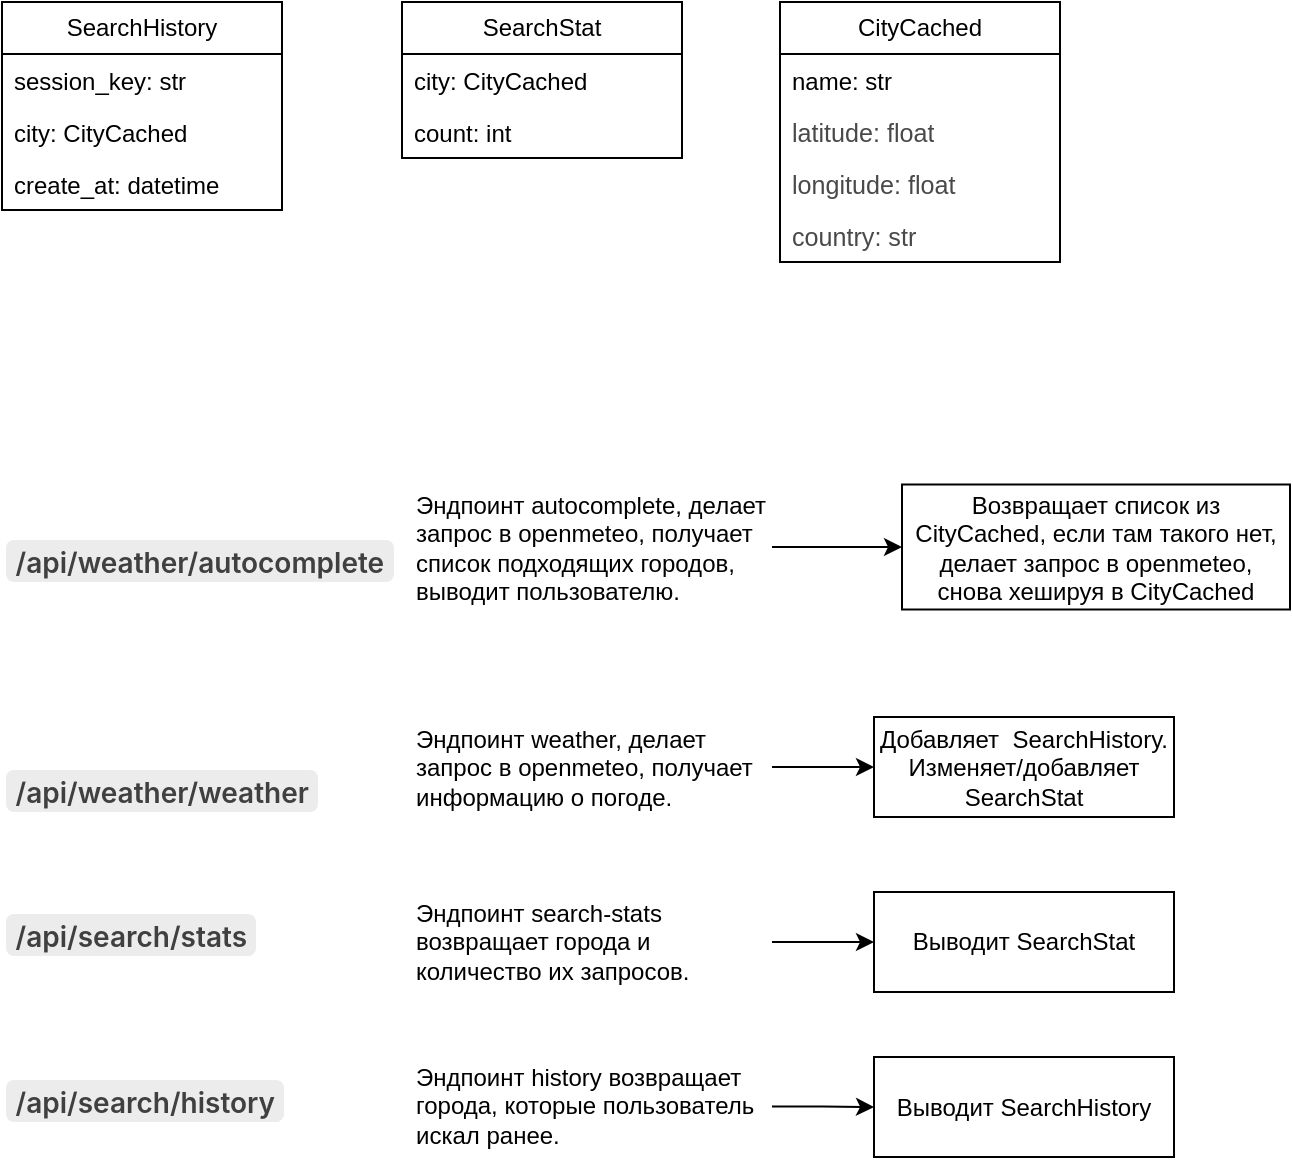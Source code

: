 <mxfile version="27.0.9">
  <diagram name="Страница — 1" id="8Ef5CvVU_wm0IzSZvptB">
    <mxGraphModel dx="628" dy="633" grid="1" gridSize="10" guides="1" tooltips="1" connect="1" arrows="1" fold="1" page="1" pageScale="1" pageWidth="827" pageHeight="1169" math="0" shadow="0">
      <root>
        <mxCell id="0" />
        <mxCell id="1" parent="0" />
        <mxCell id="k9w2KrqP_cFV43fhyjE5-12" value="SearchHistory" style="swimlane;fontStyle=0;childLayout=stackLayout;horizontal=1;startSize=26;fillColor=none;horizontalStack=0;resizeParent=1;resizeParentMax=0;resizeLast=0;collapsible=1;marginBottom=0;whiteSpace=wrap;html=1;" parent="1" vertex="1">
          <mxGeometry x="960" y="120" width="140" height="104" as="geometry" />
        </mxCell>
        <mxCell id="k9w2KrqP_cFV43fhyjE5-13" value="session_key: str" style="text;strokeColor=none;fillColor=none;align=left;verticalAlign=top;spacingLeft=4;spacingRight=4;overflow=hidden;rotatable=0;points=[[0,0.5],[1,0.5]];portConstraint=eastwest;whiteSpace=wrap;html=1;" parent="k9w2KrqP_cFV43fhyjE5-12" vertex="1">
          <mxGeometry y="26" width="140" height="26" as="geometry" />
        </mxCell>
        <mxCell id="k9w2KrqP_cFV43fhyjE5-14" value="&lt;span style=&quot;text-align: center;&quot;&gt;city: CityCached&lt;/span&gt;" style="text;strokeColor=none;fillColor=none;align=left;verticalAlign=top;spacingLeft=4;spacingRight=4;overflow=hidden;rotatable=0;points=[[0,0.5],[1,0.5]];portConstraint=eastwest;whiteSpace=wrap;html=1;" parent="k9w2KrqP_cFV43fhyjE5-12" vertex="1">
          <mxGeometry y="52" width="140" height="26" as="geometry" />
        </mxCell>
        <mxCell id="k9w2KrqP_cFV43fhyjE5-15" value="create_at: datetime" style="text;strokeColor=none;fillColor=none;align=left;verticalAlign=top;spacingLeft=4;spacingRight=4;overflow=hidden;rotatable=0;points=[[0,0.5],[1,0.5]];portConstraint=eastwest;whiteSpace=wrap;html=1;" parent="k9w2KrqP_cFV43fhyjE5-12" vertex="1">
          <mxGeometry y="78" width="140" height="26" as="geometry" />
        </mxCell>
        <mxCell id="k9w2KrqP_cFV43fhyjE5-40" style="edgeStyle=orthogonalEdgeStyle;rounded=0;orthogonalLoop=1;jettySize=auto;html=1;entryX=0;entryY=0.5;entryDx=0;entryDy=0;" parent="1" source="k9w2KrqP_cFV43fhyjE5-19" target="k9w2KrqP_cFV43fhyjE5-39" edge="1">
          <mxGeometry relative="1" as="geometry" />
        </mxCell>
        <mxCell id="k9w2KrqP_cFV43fhyjE5-19" value="Эндпоинт autocomplete, делает запрос в openmeteo, получает список подходящих городов, выводит пользователю." style="text;html=1;align=left;verticalAlign=middle;whiteSpace=wrap;rounded=0;" parent="1" vertex="1">
          <mxGeometry x="1165" y="350" width="180" height="85" as="geometry" />
        </mxCell>
        <mxCell id="k9w2KrqP_cFV43fhyjE5-21" value="&lt;strong style=&quot;font-weight: 600; color: rgb(64, 64, 64); font-family: quote-cjk-patch, Inter, system-ui, -apple-system, BlinkMacSystemFont, &amp;quot;Segoe UI&amp;quot;, Roboto, &amp;quot;Noto Sans&amp;quot;, Ubuntu, Cantarell, &amp;quot;Helvetica Neue&amp;quot;, Oxygen, &amp;quot;Open Sans&amp;quot;, sans-serif; font-size: 16.002px; font-style: normal; font-variant-ligatures: normal; font-variant-caps: normal; letter-spacing: normal; orphans: 2; text-align: left; text-indent: 0px; text-transform: none; widows: 2; word-spacing: 0px; -webkit-text-stroke-width: 0px; white-space: normal; background-color: rgb(255, 255, 255); text-decoration-thickness: initial; text-decoration-style: initial; text-decoration-color: initial;&quot;&gt;&lt;code style=&quot;font-size: 0.875em; font-weight: var(--ds-font-weight-strong); font-family: var(--ds-font-family-code); background-color: var(--ds-md-inline-code-color,#ececec); border-radius: 4px; padding: 0.15rem 0.3rem;&quot;&gt;/api/weather/autocomplete&lt;/code&gt;&lt;/strong&gt;" style="text;whiteSpace=wrap;html=1;" parent="1" vertex="1">
          <mxGeometry x="960" y="382.5" width="170" height="40" as="geometry" />
        </mxCell>
        <mxCell id="k9w2KrqP_cFV43fhyjE5-23" value="&lt;strong style=&quot;font-weight: 600; color: rgb(64, 64, 64); font-family: quote-cjk-patch, Inter, system-ui, -apple-system, BlinkMacSystemFont, &amp;quot;Segoe UI&amp;quot;, Roboto, &amp;quot;Noto Sans&amp;quot;, Ubuntu, Cantarell, &amp;quot;Helvetica Neue&amp;quot;, Oxygen, &amp;quot;Open Sans&amp;quot;, sans-serif; font-size: 16.002px; font-style: normal; font-variant-ligatures: normal; font-variant-caps: normal; letter-spacing: normal; orphans: 2; text-align: left; text-indent: 0px; text-transform: none; widows: 2; word-spacing: 0px; -webkit-text-stroke-width: 0px; white-space: normal; background-color: rgb(255, 255, 255); text-decoration-thickness: initial; text-decoration-style: initial; text-decoration-color: initial;&quot;&gt;&lt;code style=&quot;font-size: 0.875em; font-weight: var(--ds-font-weight-strong); font-family: var(--ds-font-family-code); background-color: var(--ds-md-inline-code-color,#ececec); border-radius: 4px; padding: 0.15rem 0.3rem;&quot;&gt;/api/search/stats&lt;/code&gt;&lt;/strong&gt;" style="text;whiteSpace=wrap;html=1;" parent="1" vertex="1">
          <mxGeometry x="960" y="570" width="160" height="40" as="geometry" />
        </mxCell>
        <mxCell id="k9w2KrqP_cFV43fhyjE5-36" style="edgeStyle=orthogonalEdgeStyle;rounded=0;orthogonalLoop=1;jettySize=auto;html=1;entryX=0;entryY=0.5;entryDx=0;entryDy=0;" parent="1" source="k9w2KrqP_cFV43fhyjE5-24" target="k9w2KrqP_cFV43fhyjE5-35" edge="1">
          <mxGeometry relative="1" as="geometry" />
        </mxCell>
        <mxCell id="k9w2KrqP_cFV43fhyjE5-24" value="Эндпоинт search-stats возвращает города и количество их запросов." style="text;html=1;align=left;verticalAlign=middle;whiteSpace=wrap;rounded=0;" parent="1" vertex="1">
          <mxGeometry x="1165" y="547.5" width="180" height="85" as="geometry" />
        </mxCell>
        <mxCell id="k9w2KrqP_cFV43fhyjE5-25" value="&lt;strong style=&quot;font-weight: 600; color: rgb(64, 64, 64); font-family: quote-cjk-patch, Inter, system-ui, -apple-system, BlinkMacSystemFont, &amp;quot;Segoe UI&amp;quot;, Roboto, &amp;quot;Noto Sans&amp;quot;, Ubuntu, Cantarell, &amp;quot;Helvetica Neue&amp;quot;, Oxygen, &amp;quot;Open Sans&amp;quot;, sans-serif; font-size: 16.002px; font-style: normal; font-variant-ligatures: normal; font-variant-caps: normal; letter-spacing: normal; orphans: 2; text-align: left; text-indent: 0px; text-transform: none; widows: 2; word-spacing: 0px; -webkit-text-stroke-width: 0px; white-space: normal; background-color: rgb(255, 255, 255); text-decoration-thickness: initial; text-decoration-style: initial; text-decoration-color: initial;&quot;&gt;&lt;code style=&quot;font-size: 0.875em; font-weight: var(--ds-font-weight-strong); font-family: var(--ds-font-family-code); background-color: var(--ds-md-inline-code-color,#ececec); border-radius: 4px; padding: 0.15rem 0.3rem;&quot;&gt;/api/weather/weather&lt;/code&gt;&lt;/strong&gt;" style="text;whiteSpace=wrap;html=1;" parent="1" vertex="1">
          <mxGeometry x="960" y="497.5" width="220" height="40" as="geometry" />
        </mxCell>
        <mxCell id="k9w2KrqP_cFV43fhyjE5-34" style="edgeStyle=orthogonalEdgeStyle;rounded=0;orthogonalLoop=1;jettySize=auto;html=1;entryX=0;entryY=0.5;entryDx=0;entryDy=0;" parent="1" source="k9w2KrqP_cFV43fhyjE5-26" target="k9w2KrqP_cFV43fhyjE5-33" edge="1">
          <mxGeometry relative="1" as="geometry" />
        </mxCell>
        <mxCell id="k9w2KrqP_cFV43fhyjE5-26" value="Эндпоинт weather, делает запрос в openmeteo, получает информацию о погоде." style="text;html=1;align=left;verticalAlign=middle;whiteSpace=wrap;rounded=0;" parent="1" vertex="1">
          <mxGeometry x="1165" y="467.5" width="180" height="70" as="geometry" />
        </mxCell>
        <mxCell id="k9w2KrqP_cFV43fhyjE5-27" value="&lt;strong style=&quot;font-weight: 600; color: rgb(64, 64, 64); font-family: quote-cjk-patch, Inter, system-ui, -apple-system, BlinkMacSystemFont, &amp;quot;Segoe UI&amp;quot;, Roboto, &amp;quot;Noto Sans&amp;quot;, Ubuntu, Cantarell, &amp;quot;Helvetica Neue&amp;quot;, Oxygen, &amp;quot;Open Sans&amp;quot;, sans-serif; font-size: 16.002px; font-style: normal; font-variant-ligatures: normal; font-variant-caps: normal; letter-spacing: normal; orphans: 2; text-align: left; text-indent: 0px; text-transform: none; widows: 2; word-spacing: 0px; -webkit-text-stroke-width: 0px; white-space: normal; background-color: rgb(255, 255, 255); text-decoration-thickness: initial; text-decoration-style: initial; text-decoration-color: initial;&quot;&gt;&lt;code style=&quot;font-size: 0.875em; font-weight: var(--ds-font-weight-strong); font-family: var(--ds-font-family-code); background-color: var(--ds-md-inline-code-color,#ececec); border-radius: 4px; padding: 0.15rem 0.3rem;&quot;&gt;/api/search/history&lt;/code&gt;&lt;/strong&gt;" style="text;whiteSpace=wrap;html=1;" parent="1" vertex="1">
          <mxGeometry x="960" y="652.5" width="170" height="40" as="geometry" />
        </mxCell>
        <mxCell id="k9w2KrqP_cFV43fhyjE5-38" style="edgeStyle=orthogonalEdgeStyle;rounded=0;orthogonalLoop=1;jettySize=auto;html=1;entryX=0;entryY=0.5;entryDx=0;entryDy=0;" parent="1" source="k9w2KrqP_cFV43fhyjE5-28" target="k9w2KrqP_cFV43fhyjE5-37" edge="1">
          <mxGeometry relative="1" as="geometry" />
        </mxCell>
        <mxCell id="k9w2KrqP_cFV43fhyjE5-28" value="Эндпоинт history возвращает города, которые пользователь искал ранее." style="text;html=1;align=left;verticalAlign=middle;whiteSpace=wrap;rounded=0;" parent="1" vertex="1">
          <mxGeometry x="1165" y="638.5" width="180" height="67.5" as="geometry" />
        </mxCell>
        <mxCell id="k9w2KrqP_cFV43fhyjE5-29" value="SearchStat" style="swimlane;fontStyle=0;childLayout=stackLayout;horizontal=1;startSize=26;fillColor=none;horizontalStack=0;resizeParent=1;resizeParentMax=0;resizeLast=0;collapsible=1;marginBottom=0;whiteSpace=wrap;html=1;" parent="1" vertex="1">
          <mxGeometry x="1160" y="120" width="140" height="78" as="geometry" />
        </mxCell>
        <mxCell id="k9w2KrqP_cFV43fhyjE5-30" value="city:&amp;nbsp;&lt;span style=&quot;text-align: center;&quot;&gt;CityCached&lt;/span&gt;" style="text;strokeColor=none;fillColor=none;align=left;verticalAlign=top;spacingLeft=4;spacingRight=4;overflow=hidden;rotatable=0;points=[[0,0.5],[1,0.5]];portConstraint=eastwest;whiteSpace=wrap;html=1;" parent="k9w2KrqP_cFV43fhyjE5-29" vertex="1">
          <mxGeometry y="26" width="140" height="26" as="geometry" />
        </mxCell>
        <mxCell id="k9w2KrqP_cFV43fhyjE5-31" value="count: int" style="text;strokeColor=none;fillColor=none;align=left;verticalAlign=top;spacingLeft=4;spacingRight=4;overflow=hidden;rotatable=0;points=[[0,0.5],[1,0.5]];portConstraint=eastwest;whiteSpace=wrap;html=1;" parent="k9w2KrqP_cFV43fhyjE5-29" vertex="1">
          <mxGeometry y="52" width="140" height="26" as="geometry" />
        </mxCell>
        <mxCell id="k9w2KrqP_cFV43fhyjE5-33" value="Добавляет&amp;nbsp; SearchHistory.&lt;div&gt;Изменяет/добавляет SearchStat&lt;/div&gt;" style="html=1;whiteSpace=wrap;" parent="1" vertex="1">
          <mxGeometry x="1396" y="477.5" width="150" height="50" as="geometry" />
        </mxCell>
        <mxCell id="k9w2KrqP_cFV43fhyjE5-35" value="Выводит SearchStat" style="html=1;whiteSpace=wrap;" parent="1" vertex="1">
          <mxGeometry x="1396" y="565" width="150" height="50" as="geometry" />
        </mxCell>
        <mxCell id="k9w2KrqP_cFV43fhyjE5-37" value="Выводит SearchHistory" style="html=1;whiteSpace=wrap;" parent="1" vertex="1">
          <mxGeometry x="1396" y="647.5" width="150" height="50" as="geometry" />
        </mxCell>
        <mxCell id="k9w2KrqP_cFV43fhyjE5-39" value="Возвращает список из CityCached, если там такого нет, делает запрос в openmeteo, снова хешируя в CityCached" style="html=1;whiteSpace=wrap;" parent="1" vertex="1">
          <mxGeometry x="1410" y="361.25" width="194" height="62.5" as="geometry" />
        </mxCell>
        <mxCell id="k9w2KrqP_cFV43fhyjE5-41" value="CityCached" style="swimlane;fontStyle=0;childLayout=stackLayout;horizontal=1;startSize=26;fillColor=none;horizontalStack=0;resizeParent=1;resizeParentMax=0;resizeLast=0;collapsible=1;marginBottom=0;whiteSpace=wrap;html=1;" parent="1" vertex="1">
          <mxGeometry x="1349" y="120" width="140" height="130" as="geometry" />
        </mxCell>
        <mxCell id="k9w2KrqP_cFV43fhyjE5-42" value="name: str" style="text;strokeColor=none;fillColor=none;align=left;verticalAlign=top;spacingLeft=4;spacingRight=4;overflow=hidden;rotatable=0;points=[[0,0.5],[1,0.5]];portConstraint=eastwest;whiteSpace=wrap;html=1;" parent="k9w2KrqP_cFV43fhyjE5-41" vertex="1">
          <mxGeometry y="26" width="140" height="26" as="geometry" />
        </mxCell>
        <mxCell id="k9w2KrqP_cFV43fhyjE5-43" value="&lt;pre style=&quot;font-family: var(--ds-font-family-code); overflow: auto; padding: calc(var(--ds-md-zoom)*8px)calc(var(--ds-md-zoom)*12px); text-wrap-mode: wrap; word-break: break-all; color: rgb(73, 73, 73); font-size: 12.573px; margin-top: 0px !important; margin-bottom: 0px !important;&quot;&gt;latitude: float&lt;/pre&gt;" style="text;strokeColor=none;fillColor=none;align=left;verticalAlign=top;spacingLeft=4;spacingRight=4;overflow=hidden;rotatable=0;points=[[0,0.5],[1,0.5]];portConstraint=eastwest;whiteSpace=wrap;html=1;" parent="k9w2KrqP_cFV43fhyjE5-41" vertex="1">
          <mxGeometry y="52" width="140" height="26" as="geometry" />
        </mxCell>
        <mxCell id="k9w2KrqP_cFV43fhyjE5-44" value="&lt;pre style=&quot;font-family: var(--ds-font-family-code); overflow: auto; padding: calc(var(--ds-md-zoom)*8px)calc(var(--ds-md-zoom)*12px); text-wrap-mode: wrap; word-break: break-all; color: rgb(73, 73, 73); font-size: 12.573px; margin-top: 0px !important; margin-bottom: 0px !important;&quot;&gt;longitude: float&lt;/pre&gt;" style="text;strokeColor=none;fillColor=none;align=left;verticalAlign=top;spacingLeft=4;spacingRight=4;overflow=hidden;rotatable=0;points=[[0,0.5],[1,0.5]];portConstraint=eastwest;whiteSpace=wrap;html=1;" parent="k9w2KrqP_cFV43fhyjE5-41" vertex="1">
          <mxGeometry y="78" width="140" height="26" as="geometry" />
        </mxCell>
        <mxCell id="k9w2KrqP_cFV43fhyjE5-45" value="&lt;pre style=&quot;font-family: var(--ds-font-family-code); overflow: auto; padding: calc(var(--ds-md-zoom)*8px)calc(var(--ds-md-zoom)*12px); text-wrap-mode: wrap; word-break: break-all; color: rgb(73, 73, 73); font-size: 12.573px; margin-top: 0px !important; margin-bottom: 0px !important;&quot;&gt;country: str&lt;/pre&gt;" style="text;strokeColor=none;fillColor=none;align=left;verticalAlign=top;spacingLeft=4;spacingRight=4;overflow=hidden;rotatable=0;points=[[0,0.5],[1,0.5]];portConstraint=eastwest;whiteSpace=wrap;html=1;" parent="k9w2KrqP_cFV43fhyjE5-41" vertex="1">
          <mxGeometry y="104" width="140" height="26" as="geometry" />
        </mxCell>
      </root>
    </mxGraphModel>
  </diagram>
</mxfile>
